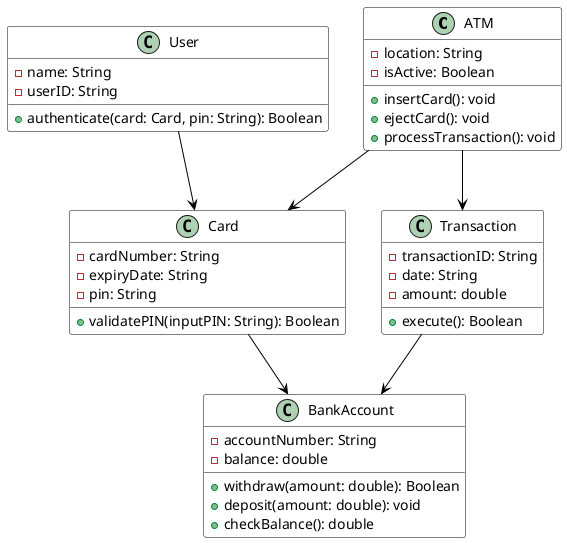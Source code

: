 @startuml
skinparam class {
    BackgroundColor white
    BorderColor black
    ArrowColor black
    FontColor black
}

class ATM {
    - location: String
    - isActive: Boolean
    + insertCard(): void
    + ejectCard(): void
    + processTransaction(): void
}

class Card {
    - cardNumber: String
    - expiryDate: String
    - pin: String
    + validatePIN(inputPIN: String): Boolean
}

class User {
    - name: String
    - userID: String
    + authenticate(card: Card, pin: String): Boolean
}

class BankAccount {
    - accountNumber: String
    - balance: double
    + withdraw(amount: double): Boolean
    + deposit(amount: double): void
    + checkBalance(): double
}

class Transaction {
    - transactionID: String
    - date: String
    - amount: double
    + execute(): Boolean
}

User --> Card 
Card --> BankAccount 
ATM --> Card 
ATM --> Transaction 
Transaction --> BankAccount 

@enduml
